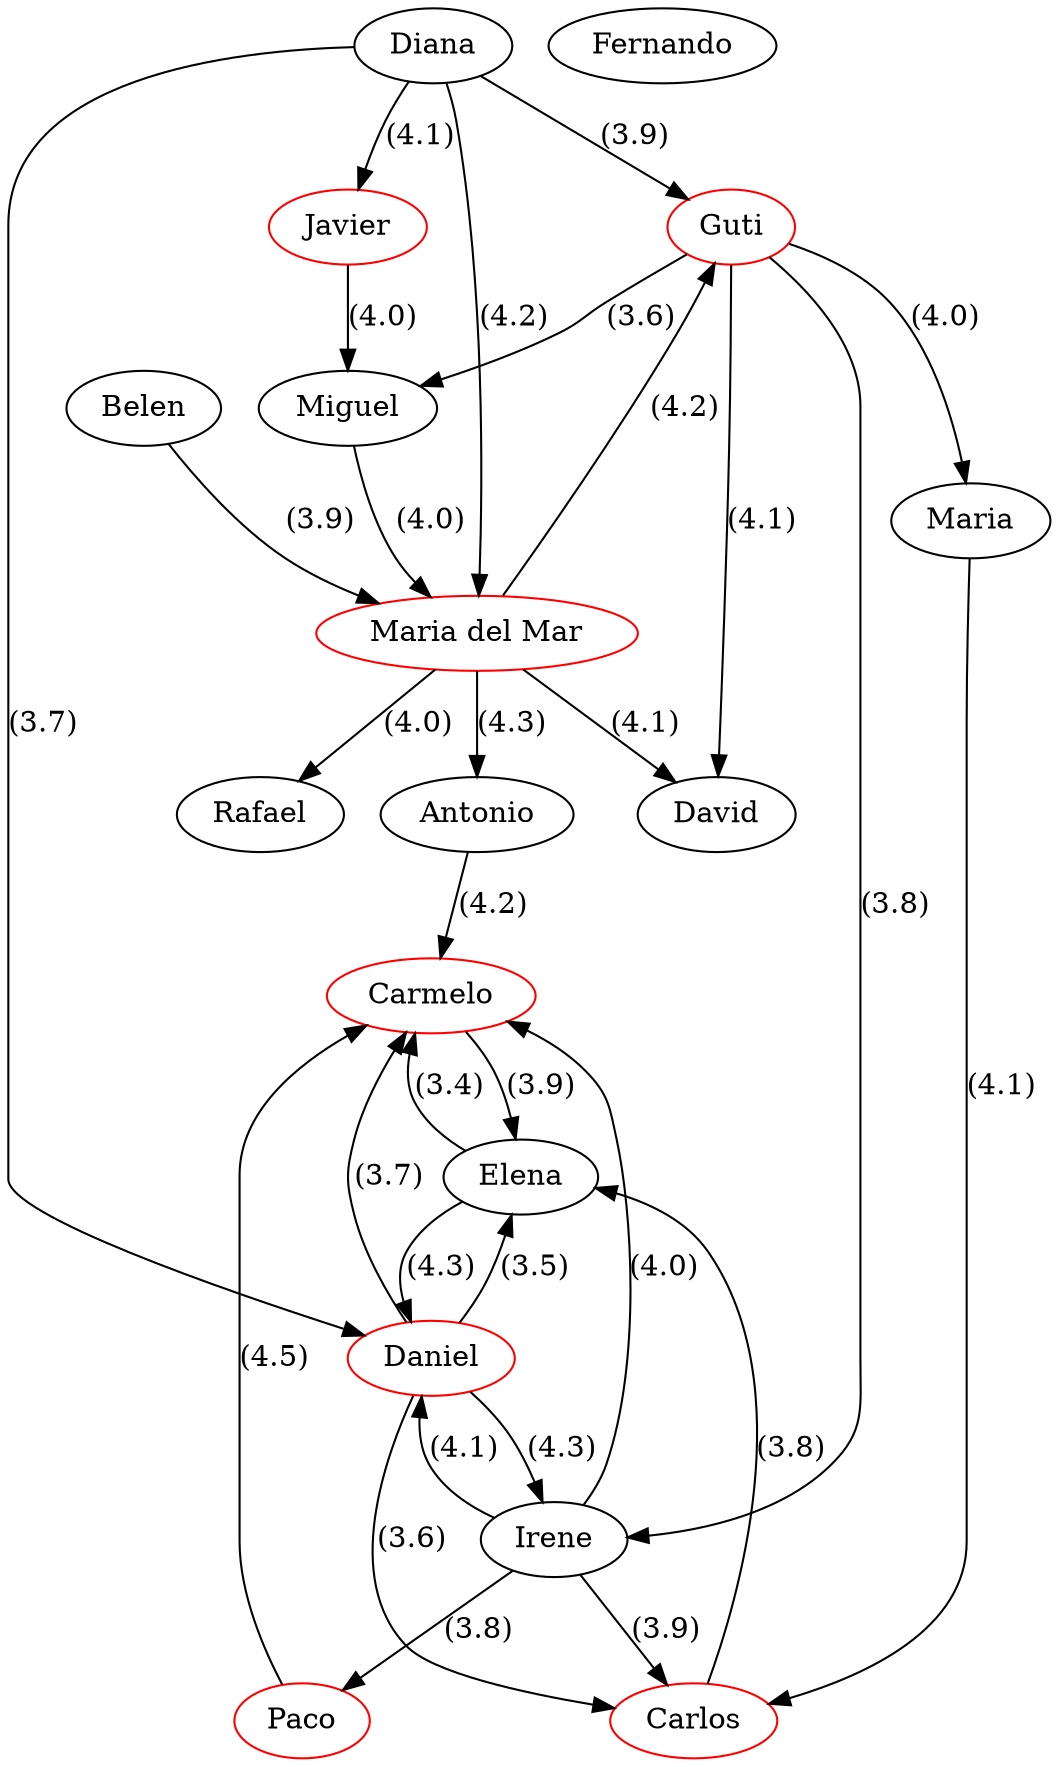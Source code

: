 strict digraph G {
  1 [ label="Diana" ];
  2 [ color="red" label="Guti" ];
  3 [ label="David" ];
  4 [ label="Miguel" ];
  5 [ label="Belen" ];
  6 [ label="Rafael" ];
  7 [ color="red" label="Paco" ];
  8 [ label="Elena" ];
  9 [ label="Fernando" ];
  10 [ label="Irene" ];
  11 [ label="Antonio" ];
  12 [ label="Maria" ];
  13 [ color="red" label="Carlos" ];
  14 [ color="red" label="Daniel" ];
  15 [ color="red" label="Javier" ];
  16 [ color="red" label="Maria del Mar" ];
  17 [ color="red" label="Carmelo" ];
  1 -> 2 [ color="black" label="(3.9)" ];
  1 -> 14 [ color="black" label="(3.7)" ];
  1 -> 15 [ color="black" label="(4.1)" ];
  1 -> 16 [ color="black" label="(4.2)" ];
  2 -> 12 [ color="black" label="(4.0)" ];
  2 -> 3 [ color="black" label="(4.1)" ];
  2 -> 4 [ color="black" label="(3.6)" ];
  2 -> 10 [ color="black" label="(3.8)" ];
  14 -> 8 [ color="black" label="(3.5)" ];
  14 -> 10 [ color="black" label="(4.3)" ];
  14 -> 13 [ color="black" label="(3.6)" ];
  14 -> 17 [ color="black" label="(3.7)" ];
  16 -> 2 [ color="black" label="(4.2)" ];
  16 -> 3 [ color="black" label="(4.1)" ];
  16 -> 6 [ color="black" label="(4.0)" ];
  16 -> 11 [ color="black" label="(4.3)" ];
  10 -> 14 [ color="black" label="(4.1)" ];
  10 -> 13 [ color="black" label="(3.9)" ];
  10 -> 17 [ color="black" label="(4.0)" ];
  10 -> 7 [ color="black" label="(3.8)" ];
  15 -> 4 [ color="black" label="(4.0)" ];
  4 -> 16 [ color="black" label="(4.0)" ];
  13 -> 8 [ color="black" label="(3.8)" ];
  17 -> 8 [ color="black" label="(3.9)" ];
  5 -> 16 [ color="black" label="(3.9)" ];
  11 -> 17 [ color="black" label="(4.2)" ];
  8 -> 14 [ color="black" label="(4.3)" ];
  7 -> 17 [ color="black" label="(4.5)" ];
  12 -> 13 [ color="black" label="(4.1)" ];
  8 -> 17 [ color="black" label="(3.4)" ];
}
